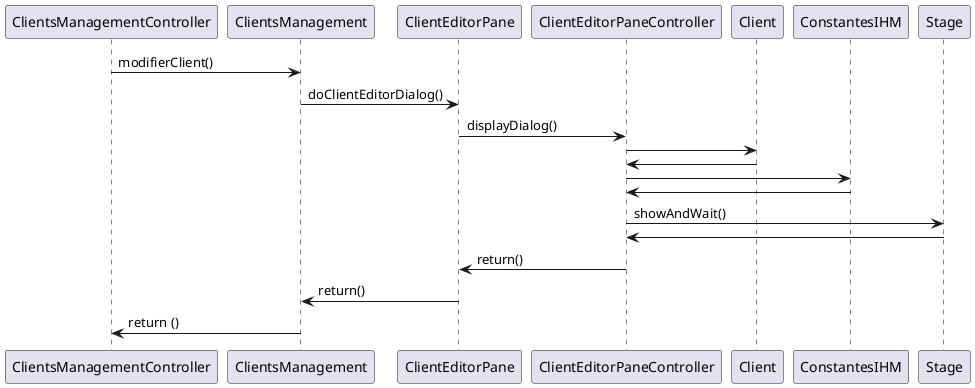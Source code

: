 @startuml Rendre inactif un client

ClientsManagementController -> ClientsManagement : modifierClient()
ClientsManagement -> ClientEditorPane : doClientEditorDialog()
ClientEditorPane -> ClientEditorPaneController : displayDialog()
ClientEditorPaneController -> Client
Client -> ClientEditorPaneController 
ClientEditorPaneController -> ConstantesIHM
ConstantesIHM -> ClientEditorPaneController 
ClientEditorPaneController -> Stage : showAndWait()
Stage -> ClientEditorPaneController
ClientEditorPaneController -> ClientEditorPane : return()
ClientEditorPane -> ClientsManagement : return()
ClientsManagement -> ClientsManagementController : return ()

@enduml